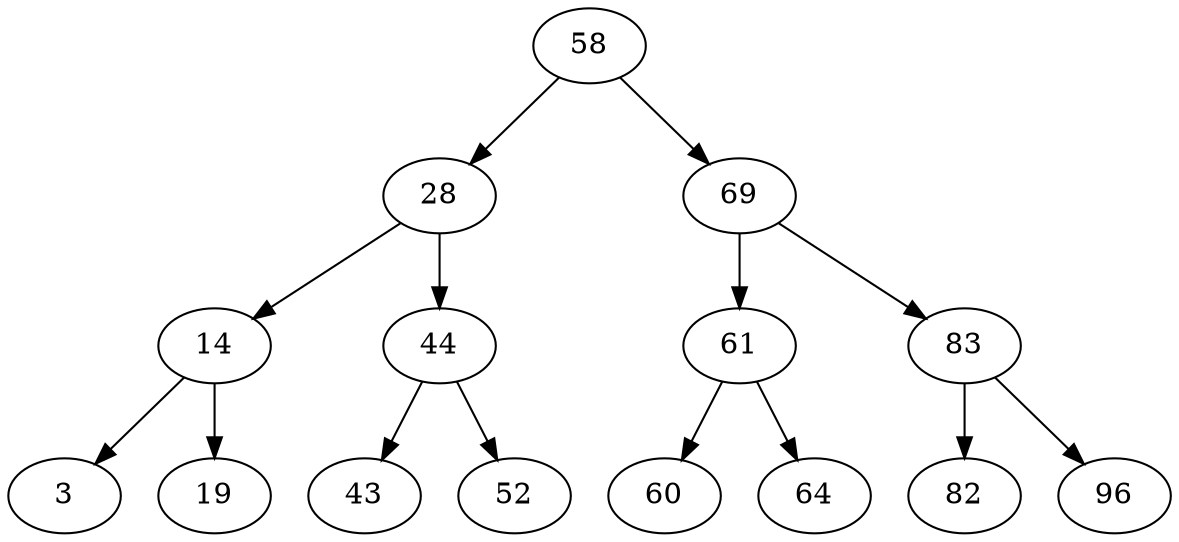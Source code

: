 // Binary Tree
digraph {
	58
	28
	58 -> 28
	14
	28 -> 14
	3
	14 -> 3
	19
	14 -> 19
	44
	28 -> 44
	43
	44 -> 43
	52
	44 -> 52
	69
	58 -> 69
	61
	69 -> 61
	60
	61 -> 60
	64
	61 -> 64
	83
	69 -> 83
	82
	83 -> 82
	96
	83 -> 96
}
